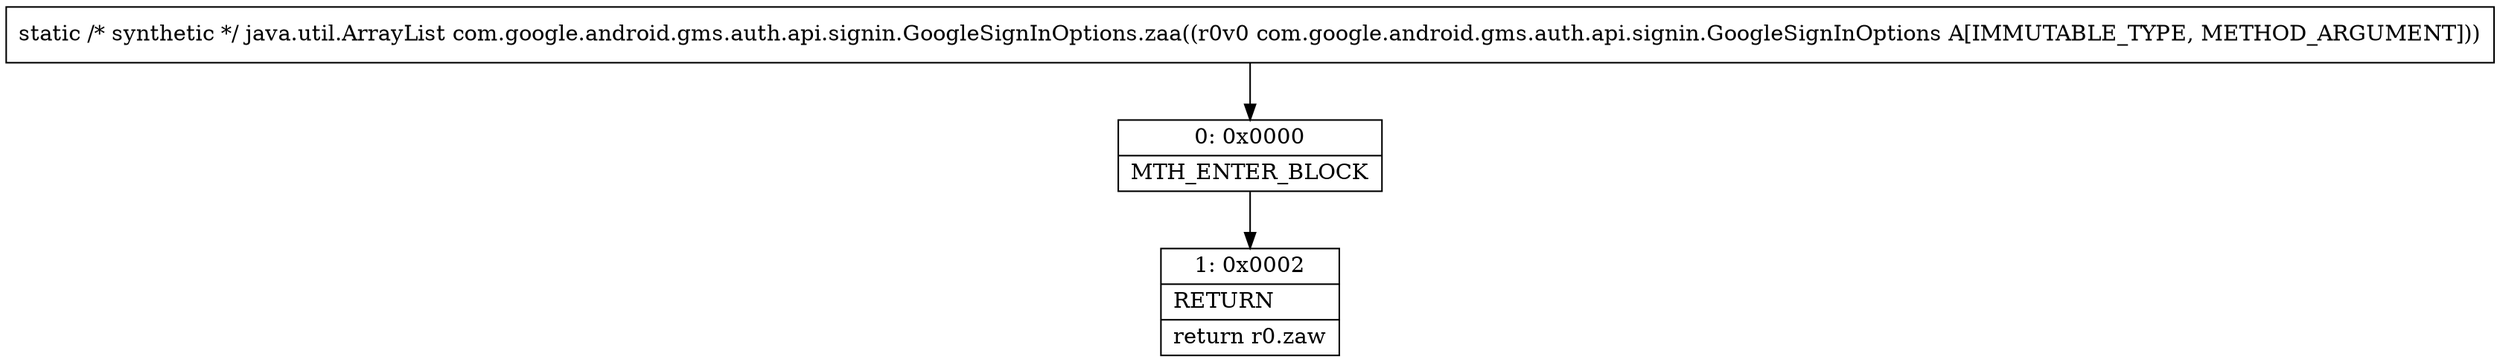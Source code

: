 digraph "CFG forcom.google.android.gms.auth.api.signin.GoogleSignInOptions.zaa(Lcom\/google\/android\/gms\/auth\/api\/signin\/GoogleSignInOptions;)Ljava\/util\/ArrayList;" {
Node_0 [shape=record,label="{0\:\ 0x0000|MTH_ENTER_BLOCK\l}"];
Node_1 [shape=record,label="{1\:\ 0x0002|RETURN\l|return r0.zaw\l}"];
MethodNode[shape=record,label="{static \/* synthetic *\/ java.util.ArrayList com.google.android.gms.auth.api.signin.GoogleSignInOptions.zaa((r0v0 com.google.android.gms.auth.api.signin.GoogleSignInOptions A[IMMUTABLE_TYPE, METHOD_ARGUMENT])) }"];
MethodNode -> Node_0;
Node_0 -> Node_1;
}

